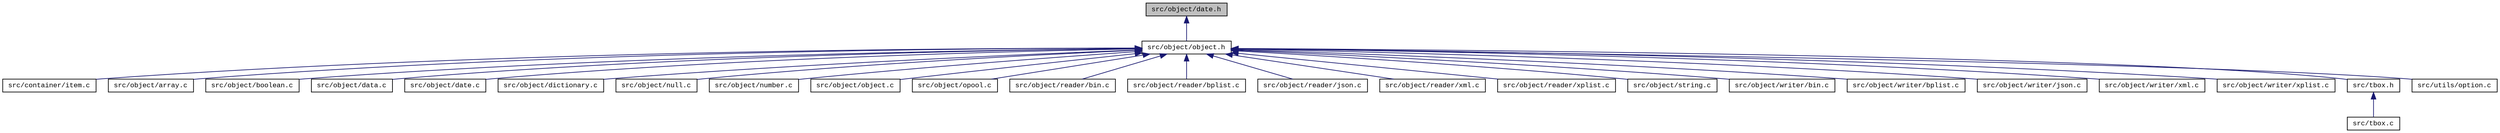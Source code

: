 digraph "src/object/date.h"
{
  edge [fontname="CourierNew",fontsize="10",labelfontname="CourierNew",labelfontsize="10"];
  node [fontname="CourierNew",fontsize="10",shape=record];
  Node1 [label="src/object/date.h",height=0.2,width=0.4,color="black", fillcolor="grey75", style="filled" fontcolor="black"];
  Node1 -> Node2 [dir="back",color="midnightblue",fontsize="10",style="solid"];
  Node2 [label="src/object/object.h",height=0.2,width=0.4,color="black", fillcolor="white", style="filled",URL="$de/d10/object_8h.html"];
  Node2 -> Node3 [dir="back",color="midnightblue",fontsize="10",style="solid"];
  Node3 [label="src/container/item.c",height=0.2,width=0.4,color="black", fillcolor="white", style="filled",URL="$da/de3/item_8c.html"];
  Node2 -> Node4 [dir="back",color="midnightblue",fontsize="10",style="solid"];
  Node4 [label="src/object/array.c",height=0.2,width=0.4,color="black", fillcolor="white", style="filled",URL="$dc/dcc/array_8c.html"];
  Node2 -> Node5 [dir="back",color="midnightblue",fontsize="10",style="solid"];
  Node5 [label="src/object/boolean.c",height=0.2,width=0.4,color="black", fillcolor="white", style="filled",URL="$d2/da4/boolean_8c.html"];
  Node2 -> Node6 [dir="back",color="midnightblue",fontsize="10",style="solid"];
  Node6 [label="src/object/data.c",height=0.2,width=0.4,color="black", fillcolor="white", style="filled",URL="$df/dcb/object_2data_8c_source.html"];
  Node2 -> Node7 [dir="back",color="midnightblue",fontsize="10",style="solid"];
  Node7 [label="src/object/date.c",height=0.2,width=0.4,color="black", fillcolor="white", style="filled",URL="$d7/dac/date_8c.html"];
  Node2 -> Node8 [dir="back",color="midnightblue",fontsize="10",style="solid"];
  Node8 [label="src/object/dictionary.c",height=0.2,width=0.4,color="black", fillcolor="white", style="filled",URL="$d3/d7e/dictionary_8c.html"];
  Node2 -> Node9 [dir="back",color="midnightblue",fontsize="10",style="solid"];
  Node9 [label="src/object/null.c",height=0.2,width=0.4,color="black", fillcolor="white", style="filled",URL="$da/dea/null_8c.html"];
  Node2 -> Node10 [dir="back",color="midnightblue",fontsize="10",style="solid"];
  Node10 [label="src/object/number.c",height=0.2,width=0.4,color="black", fillcolor="white", style="filled",URL="$de/d2f/number_8c.html"];
  Node2 -> Node11 [dir="back",color="midnightblue",fontsize="10",style="solid"];
  Node11 [label="src/object/object.c",height=0.2,width=0.4,color="black", fillcolor="white", style="filled",URL="$d0/de1/object_8c.html"];
  Node2 -> Node12 [dir="back",color="midnightblue",fontsize="10",style="solid"];
  Node12 [label="src/object/opool.c",height=0.2,width=0.4,color="black", fillcolor="white", style="filled",URL="$dc/db9/opool_8c.html"];
  Node2 -> Node13 [dir="back",color="midnightblue",fontsize="10",style="solid"];
  Node13 [label="src/object/reader/bin.c",height=0.2,width=0.4,color="black", fillcolor="white", style="filled",URL="$d5/d34/reader_2bin_8c_source.html"];
  Node2 -> Node14 [dir="back",color="midnightblue",fontsize="10",style="solid"];
  Node14 [label="src/object/reader/bplist.c",height=0.2,width=0.4,color="black", fillcolor="white", style="filled",URL="$de/de8/reader_2bplist_8c_source.html"];
  Node2 -> Node15 [dir="back",color="midnightblue",fontsize="10",style="solid"];
  Node15 [label="src/object/reader/json.c",height=0.2,width=0.4,color="black", fillcolor="white", style="filled",URL="$dc/d4c/reader_2json_8c_source.html"];
  Node2 -> Node16 [dir="back",color="midnightblue",fontsize="10",style="solid"];
  Node16 [label="src/object/reader/xml.c",height=0.2,width=0.4,color="black", fillcolor="white", style="filled",URL="$dd/d7d/reader_2xml_8c_source.html"];
  Node2 -> Node17 [dir="back",color="midnightblue",fontsize="10",style="solid"];
  Node17 [label="src/object/reader/xplist.c",height=0.2,width=0.4,color="black", fillcolor="white", style="filled",URL="$da/de8/reader_2xplist_8c_source.html"];
  Node2 -> Node18 [dir="back",color="midnightblue",fontsize="10",style="solid"];
  Node18 [label="src/object/string.c",height=0.2,width=0.4,color="black", fillcolor="white", style="filled",URL="$d1/db0/string_8c.html"];
  Node2 -> Node19 [dir="back",color="midnightblue",fontsize="10",style="solid"];
  Node19 [label="src/object/writer/bin.c",height=0.2,width=0.4,color="black", fillcolor="white", style="filled",URL="$d2/df5/writer_2bin_8c_source.html"];
  Node2 -> Node20 [dir="back",color="midnightblue",fontsize="10",style="solid"];
  Node20 [label="src/object/writer/bplist.c",height=0.2,width=0.4,color="black", fillcolor="white", style="filled",URL="$d2/d54/writer_2bplist_8c_source.html"];
  Node2 -> Node21 [dir="back",color="midnightblue",fontsize="10",style="solid"];
  Node21 [label="src/object/writer/json.c",height=0.2,width=0.4,color="black", fillcolor="white", style="filled",URL="$d9/d9f/writer_2json_8c_source.html"];
  Node2 -> Node22 [dir="back",color="midnightblue",fontsize="10",style="solid"];
  Node22 [label="src/object/writer/xml.c",height=0.2,width=0.4,color="black", fillcolor="white", style="filled",URL="$d1/d7b/writer_2xml_8c_source.html"];
  Node2 -> Node23 [dir="back",color="midnightblue",fontsize="10",style="solid"];
  Node23 [label="src/object/writer/xplist.c",height=0.2,width=0.4,color="black", fillcolor="white", style="filled",URL="$dd/d59/writer_2xplist_8c_source.html"];
  Node2 -> Node24 [dir="back",color="midnightblue",fontsize="10",style="solid"];
  Node24 [label="src/tbox.h",height=0.2,width=0.4,color="black", fillcolor="white", style="filled",URL="$da/dec/tbox_8h.html"];
  Node24 -> Node25 [dir="back",color="midnightblue",fontsize="10",style="solid"];
  Node25 [label="src/tbox.c",height=0.2,width=0.4,color="black", fillcolor="white", style="filled",URL="$d4/dfe/tbox_8c.html"];
  Node2 -> Node26 [dir="back",color="midnightblue",fontsize="10",style="solid"];
  Node26 [label="src/utils/option.c",height=0.2,width=0.4,color="black", fillcolor="white", style="filled",URL="$d2/d87/option_8c.html"];
}
